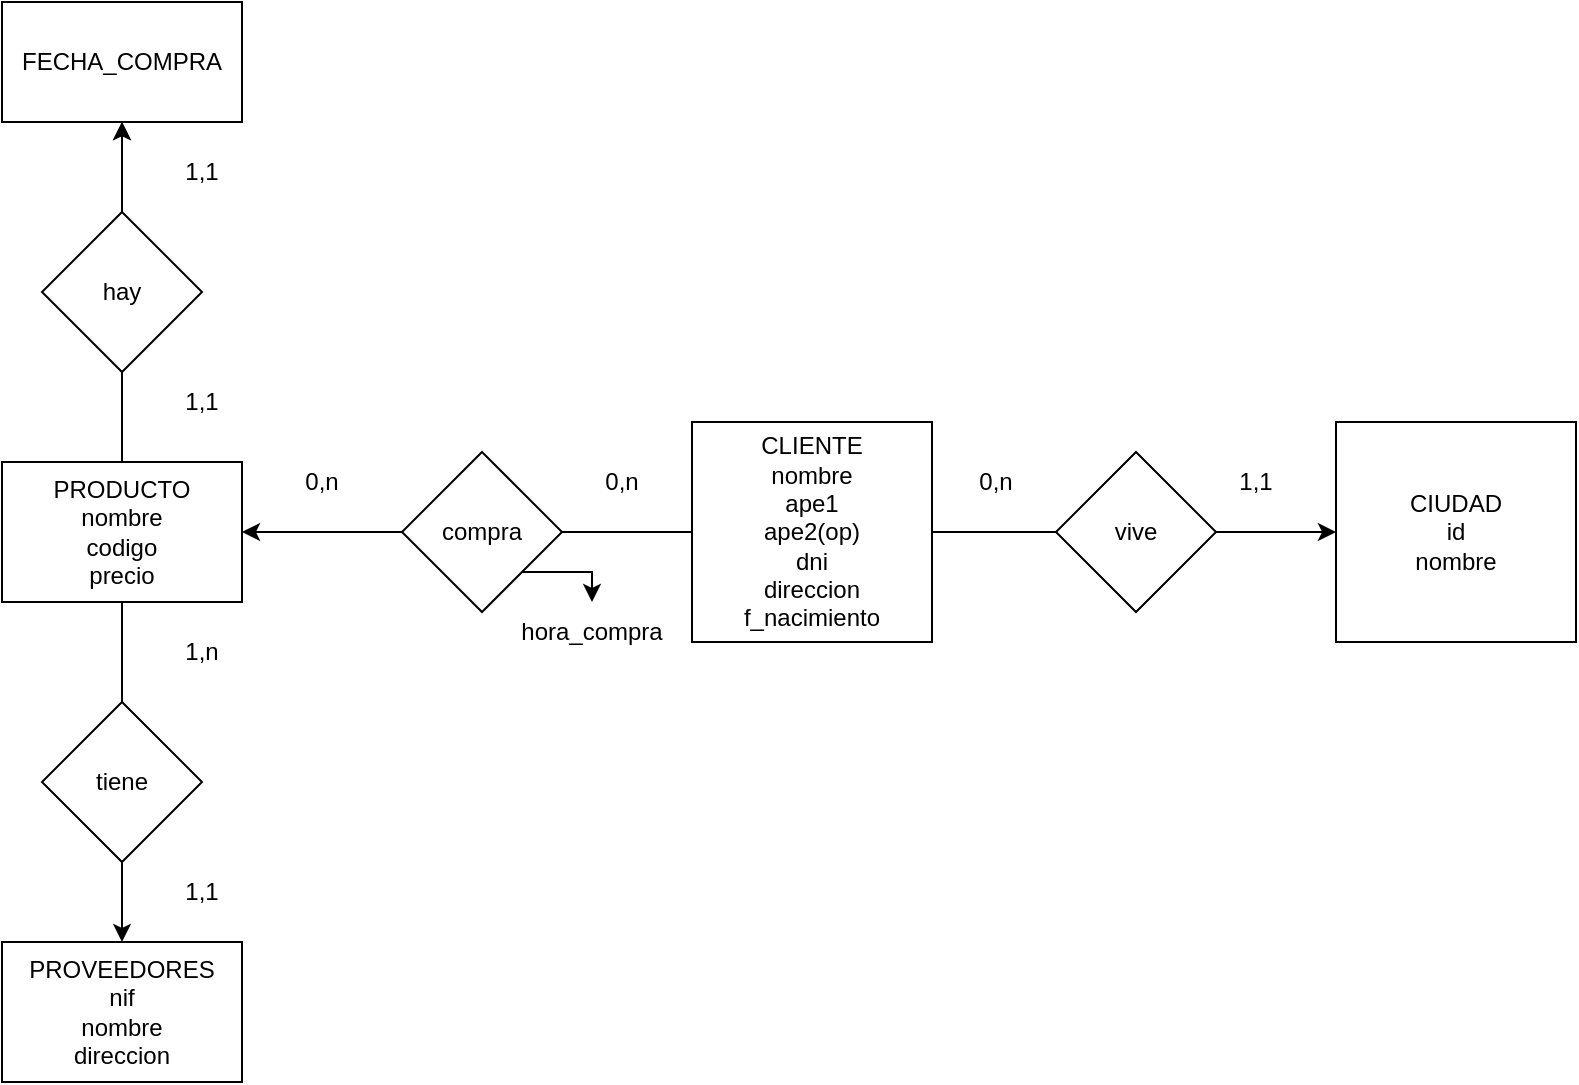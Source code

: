 <mxfile version="20.3.0" type="device"><diagram id="R2lEEEUBdFMjLlhIrx00" name="Page-1"><mxGraphModel dx="936" dy="1207" grid="1" gridSize="10" guides="1" tooltips="1" connect="1" arrows="1" fold="1" page="1" pageScale="1" pageWidth="850" pageHeight="1100" math="0" shadow="0" extFonts="Permanent Marker^https://fonts.googleapis.com/css?family=Permanent+Marker"><root><mxCell id="0"/><mxCell id="1" parent="0"/><mxCell id="20o8_3Q01bW_7VRGzNRw-7" value="" style="edgeStyle=orthogonalEdgeStyle;rounded=0;orthogonalLoop=1;jettySize=auto;html=1;startArrow=none;" edge="1" parent="1" source="20o8_3Q01bW_7VRGzNRw-8" target="20o8_3Q01bW_7VRGzNRw-6"><mxGeometry relative="1" as="geometry"/></mxCell><mxCell id="20o8_3Q01bW_7VRGzNRw-26" value="" style="edgeStyle=orthogonalEdgeStyle;rounded=0;orthogonalLoop=1;jettySize=auto;html=1;startArrow=none;" edge="1" parent="1" source="20o8_3Q01bW_7VRGzNRw-27" target="20o8_3Q01bW_7VRGzNRw-25"><mxGeometry relative="1" as="geometry"/></mxCell><mxCell id="20o8_3Q01bW_7VRGzNRw-1" value="CLIENTE&lt;br&gt;nombre&lt;br&gt;ape1&lt;br&gt;ape2(op)&lt;br&gt;dni&lt;br&gt;direccion&lt;br&gt;f_nacimiento" style="rounded=0;whiteSpace=wrap;html=1;" vertex="1" parent="1"><mxGeometry x="377" y="270" width="120" height="110" as="geometry"/></mxCell><mxCell id="20o8_3Q01bW_7VRGzNRw-19" value="" style="edgeStyle=orthogonalEdgeStyle;rounded=0;orthogonalLoop=1;jettySize=auto;html=1;startArrow=none;" edge="1" parent="1" source="20o8_3Q01bW_7VRGzNRw-20" target="20o8_3Q01bW_7VRGzNRw-18"><mxGeometry relative="1" as="geometry"/></mxCell><mxCell id="20o8_3Q01bW_7VRGzNRw-31" style="edgeStyle=orthogonalEdgeStyle;rounded=0;orthogonalLoop=1;jettySize=auto;html=1;entryX=0.5;entryY=1;entryDx=0;entryDy=0;startArrow=none;" edge="1" parent="1" source="20o8_3Q01bW_7VRGzNRw-32" target="20o8_3Q01bW_7VRGzNRw-12"><mxGeometry relative="1" as="geometry"/></mxCell><mxCell id="20o8_3Q01bW_7VRGzNRw-6" value="PRODUCTO&lt;br&gt;nombre&lt;br&gt;codigo&lt;br&gt;precio" style="rounded=0;whiteSpace=wrap;html=1;" vertex="1" parent="1"><mxGeometry x="32" y="290" width="120" height="70" as="geometry"/></mxCell><mxCell id="20o8_3Q01bW_7VRGzNRw-14" style="edgeStyle=orthogonalEdgeStyle;rounded=0;orthogonalLoop=1;jettySize=auto;html=1;exitX=1;exitY=1;exitDx=0;exitDy=0;entryX=0.5;entryY=0;entryDx=0;entryDy=0;" edge="1" parent="1" source="20o8_3Q01bW_7VRGzNRw-8" target="20o8_3Q01bW_7VRGzNRw-13"><mxGeometry relative="1" as="geometry"/></mxCell><mxCell id="20o8_3Q01bW_7VRGzNRw-8" value="compra" style="rhombus;whiteSpace=wrap;html=1;" vertex="1" parent="1"><mxGeometry x="232" y="285" width="80" height="80" as="geometry"/></mxCell><mxCell id="20o8_3Q01bW_7VRGzNRw-9" value="" style="edgeStyle=orthogonalEdgeStyle;rounded=0;orthogonalLoop=1;jettySize=auto;html=1;endArrow=none;" edge="1" parent="1" source="20o8_3Q01bW_7VRGzNRw-1" target="20o8_3Q01bW_7VRGzNRw-8"><mxGeometry relative="1" as="geometry"><mxPoint x="377" y="325" as="sourcePoint"/><mxPoint x="152" y="325" as="targetPoint"/></mxGeometry></mxCell><mxCell id="20o8_3Q01bW_7VRGzNRw-10" value="0,n" style="text;html=1;strokeColor=none;fillColor=none;align=center;verticalAlign=middle;whiteSpace=wrap;rounded=0;" vertex="1" parent="1"><mxGeometry x="162" y="285" width="60" height="30" as="geometry"/></mxCell><mxCell id="20o8_3Q01bW_7VRGzNRw-11" value="0,n" style="text;html=1;strokeColor=none;fillColor=none;align=center;verticalAlign=middle;whiteSpace=wrap;rounded=0;" vertex="1" parent="1"><mxGeometry x="312" y="285" width="60" height="30" as="geometry"/></mxCell><mxCell id="20o8_3Q01bW_7VRGzNRw-12" value="FECHA_COMPRA" style="rounded=0;whiteSpace=wrap;html=1;" vertex="1" parent="1"><mxGeometry x="32" y="60" width="120" height="60" as="geometry"/></mxCell><mxCell id="20o8_3Q01bW_7VRGzNRw-13" value="hora_compra" style="text;html=1;strokeColor=none;fillColor=none;align=center;verticalAlign=middle;whiteSpace=wrap;rounded=0;" vertex="1" parent="1"><mxGeometry x="292" y="360" width="70" height="30" as="geometry"/></mxCell><mxCell id="20o8_3Q01bW_7VRGzNRw-17" value="1,1" style="text;html=1;strokeColor=none;fillColor=none;align=center;verticalAlign=middle;whiteSpace=wrap;rounded=0;" vertex="1" parent="1"><mxGeometry x="102" y="245" width="60" height="30" as="geometry"/></mxCell><mxCell id="20o8_3Q01bW_7VRGzNRw-18" value="PROVEEDORES&lt;br&gt;nif&lt;br&gt;nombre&lt;br&gt;direccion" style="rounded=0;whiteSpace=wrap;html=1;" vertex="1" parent="1"><mxGeometry x="32" y="530" width="120" height="70" as="geometry"/></mxCell><mxCell id="20o8_3Q01bW_7VRGzNRw-20" value="tiene" style="rhombus;whiteSpace=wrap;html=1;" vertex="1" parent="1"><mxGeometry x="52" y="410" width="80" height="80" as="geometry"/></mxCell><mxCell id="20o8_3Q01bW_7VRGzNRw-21" value="" style="edgeStyle=orthogonalEdgeStyle;rounded=0;orthogonalLoop=1;jettySize=auto;html=1;endArrow=none;" edge="1" parent="1" source="20o8_3Q01bW_7VRGzNRw-6" target="20o8_3Q01bW_7VRGzNRw-20"><mxGeometry relative="1" as="geometry"><mxPoint x="92" y="360" as="sourcePoint"/><mxPoint x="92" y="530" as="targetPoint"/></mxGeometry></mxCell><mxCell id="20o8_3Q01bW_7VRGzNRw-22" value="1,1" style="text;html=1;strokeColor=none;fillColor=none;align=center;verticalAlign=middle;whiteSpace=wrap;rounded=0;" vertex="1" parent="1"><mxGeometry x="102" y="490" width="60" height="30" as="geometry"/></mxCell><mxCell id="20o8_3Q01bW_7VRGzNRw-23" value="1,n" style="text;html=1;strokeColor=none;fillColor=none;align=center;verticalAlign=middle;whiteSpace=wrap;rounded=0;" vertex="1" parent="1"><mxGeometry x="102" y="370" width="60" height="30" as="geometry"/></mxCell><mxCell id="20o8_3Q01bW_7VRGzNRw-25" value="CIUDAD&lt;br&gt;id&lt;br&gt;nombre" style="rounded=0;whiteSpace=wrap;html=1;" vertex="1" parent="1"><mxGeometry x="699" y="270" width="120" height="110" as="geometry"/></mxCell><mxCell id="20o8_3Q01bW_7VRGzNRw-27" value="vive" style="rhombus;whiteSpace=wrap;html=1;" vertex="1" parent="1"><mxGeometry x="559" y="285" width="80" height="80" as="geometry"/></mxCell><mxCell id="20o8_3Q01bW_7VRGzNRw-28" value="" style="edgeStyle=orthogonalEdgeStyle;rounded=0;orthogonalLoop=1;jettySize=auto;html=1;endArrow=none;" edge="1" parent="1" source="20o8_3Q01bW_7VRGzNRw-1" target="20o8_3Q01bW_7VRGzNRw-27"><mxGeometry relative="1" as="geometry"><mxPoint x="497" y="325" as="sourcePoint"/><mxPoint x="739" y="325" as="targetPoint"/></mxGeometry></mxCell><mxCell id="20o8_3Q01bW_7VRGzNRw-29" value="0,n" style="text;html=1;strokeColor=none;fillColor=none;align=center;verticalAlign=middle;whiteSpace=wrap;rounded=0;" vertex="1" parent="1"><mxGeometry x="499" y="285" width="60" height="30" as="geometry"/></mxCell><mxCell id="20o8_3Q01bW_7VRGzNRw-30" value="1,1" style="text;html=1;strokeColor=none;fillColor=none;align=center;verticalAlign=middle;whiteSpace=wrap;rounded=0;" vertex="1" parent="1"><mxGeometry x="629" y="285" width="60" height="30" as="geometry"/></mxCell><mxCell id="20o8_3Q01bW_7VRGzNRw-34" value="" style="edgeStyle=orthogonalEdgeStyle;rounded=0;orthogonalLoop=1;jettySize=auto;html=1;" edge="1" parent="1" source="20o8_3Q01bW_7VRGzNRw-32" target="20o8_3Q01bW_7VRGzNRw-12"><mxGeometry relative="1" as="geometry"/></mxCell><mxCell id="20o8_3Q01bW_7VRGzNRw-32" value="hay" style="rhombus;whiteSpace=wrap;html=1;" vertex="1" parent="1"><mxGeometry x="52" y="165" width="80" height="80" as="geometry"/></mxCell><mxCell id="20o8_3Q01bW_7VRGzNRw-33" value="" style="edgeStyle=orthogonalEdgeStyle;rounded=0;orthogonalLoop=1;jettySize=auto;html=1;entryX=0.5;entryY=1;entryDx=0;entryDy=0;endArrow=none;" edge="1" parent="1" source="20o8_3Q01bW_7VRGzNRw-6" target="20o8_3Q01bW_7VRGzNRw-32"><mxGeometry relative="1" as="geometry"><mxPoint x="92" y="290" as="sourcePoint"/><mxPoint x="92" y="130" as="targetPoint"/></mxGeometry></mxCell><mxCell id="20o8_3Q01bW_7VRGzNRw-35" value="1,1" style="text;html=1;strokeColor=none;fillColor=none;align=center;verticalAlign=middle;whiteSpace=wrap;rounded=0;" vertex="1" parent="1"><mxGeometry x="102" y="130" width="60" height="30" as="geometry"/></mxCell></root></mxGraphModel></diagram></mxfile>